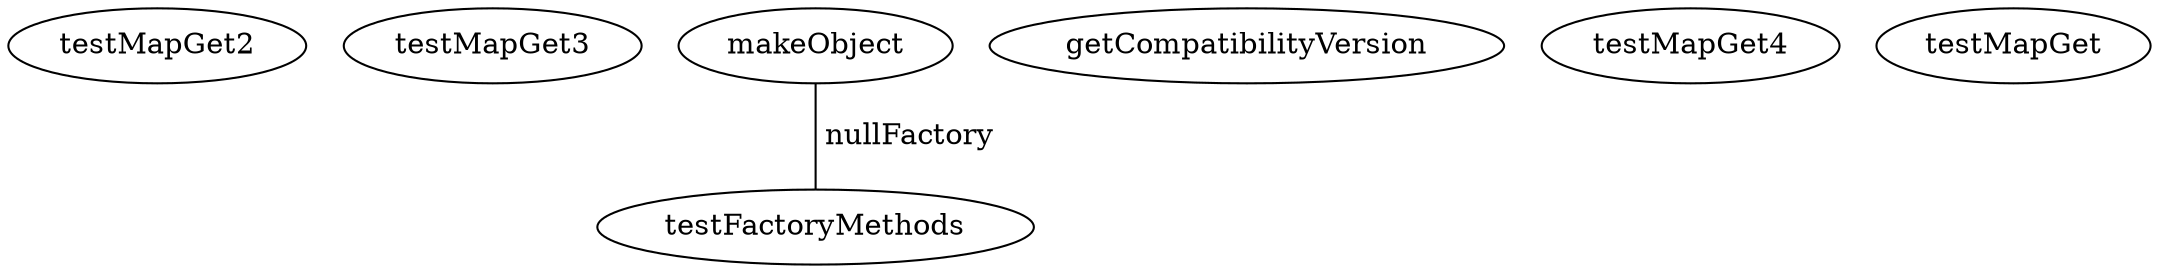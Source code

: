 digraph G {
testMapGet2;
testMapGet3;
makeObject;
testFactoryMethods;
getCompatibilityVersion;
testMapGet4;
testMapGet;
makeObject -> testFactoryMethods [label=" nullFactory", dir=none];
}